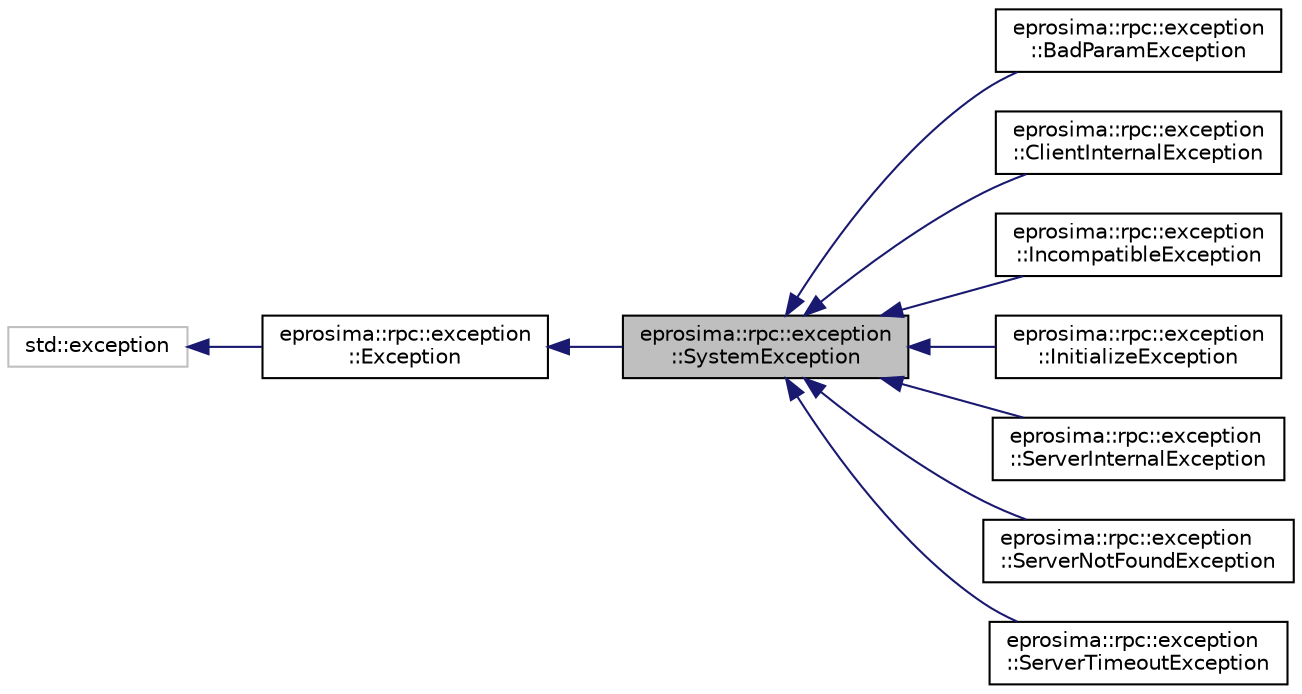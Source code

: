 digraph "eprosima::rpc::exception::SystemException"
{
  edge [fontname="Helvetica",fontsize="10",labelfontname="Helvetica",labelfontsize="10"];
  node [fontname="Helvetica",fontsize="10",shape=record];
  rankdir="LR";
  Node1 [label="eprosima::rpc::exception\l::SystemException",height=0.2,width=0.4,color="black", fillcolor="grey75", style="filled" fontcolor="black"];
  Node2 -> Node1 [dir="back",color="midnightblue",fontsize="10",style="solid",fontname="Helvetica"];
  Node2 [label="eprosima::rpc::exception\l::Exception",height=0.2,width=0.4,color="black", fillcolor="white", style="filled",URL="$classeprosima_1_1rpc_1_1exception_1_1_exception.html",tooltip="This abstract class is used to create exceptions. "];
  Node3 -> Node2 [dir="back",color="midnightblue",fontsize="10",style="solid",fontname="Helvetica"];
  Node3 [label="std::exception",height=0.2,width=0.4,color="grey75", fillcolor="white", style="filled"];
  Node1 -> Node4 [dir="back",color="midnightblue",fontsize="10",style="solid",fontname="Helvetica"];
  Node4 [label="eprosima::rpc::exception\l::BadParamException",height=0.2,width=0.4,color="black", fillcolor="white", style="filled",URL="$classeprosima_1_1rpc_1_1exception_1_1_bad_param_exception.html",tooltip="This class is thrown as an exception when there is some bad paremeter in a object. "];
  Node1 -> Node5 [dir="back",color="midnightblue",fontsize="10",style="solid",fontname="Helvetica"];
  Node5 [label="eprosima::rpc::exception\l::ClientInternalException",height=0.2,width=0.4,color="black", fillcolor="white", style="filled",URL="$classeprosima_1_1rpc_1_1exception_1_1_client_internal_exception.html",tooltip="This class is thrown as an exception when there is an error in the proxy side. "];
  Node1 -> Node6 [dir="back",color="midnightblue",fontsize="10",style="solid",fontname="Helvetica"];
  Node6 [label="eprosima::rpc::exception\l::IncompatibleException",height=0.2,width=0.4,color="black", fillcolor="white", style="filled",URL="$classeprosima_1_1rpc_1_1exception_1_1_incompatible_exception.html",tooltip="This class is thrown as an exception when a selected protocol and transport are incompatible. "];
  Node1 -> Node7 [dir="back",color="midnightblue",fontsize="10",style="solid",fontname="Helvetica"];
  Node7 [label="eprosima::rpc::exception\l::InitializeException",height=0.2,width=0.4,color="black", fillcolor="white", style="filled",URL="$classeprosima_1_1rpc_1_1exception_1_1_initialize_exception.html",tooltip="This class is thrown as an exception when there is an error initializating an object. "];
  Node1 -> Node8 [dir="back",color="midnightblue",fontsize="10",style="solid",fontname="Helvetica"];
  Node8 [label="eprosima::rpc::exception\l::ServerInternalException",height=0.2,width=0.4,color="black", fillcolor="white", style="filled",URL="$classeprosima_1_1rpc_1_1exception_1_1_server_internal_exception.html",tooltip="This class is thrown as an exception when there is an error in the server side. "];
  Node1 -> Node9 [dir="back",color="midnightblue",fontsize="10",style="solid",fontname="Helvetica"];
  Node9 [label="eprosima::rpc::exception\l::ServerNotFoundException",height=0.2,width=0.4,color="black", fillcolor="white", style="filled",URL="$classeprosima_1_1rpc_1_1exception_1_1_server_not_found_exception.html",tooltip="This class is thrown as an exception when the server is not found. "];
  Node1 -> Node10 [dir="back",color="midnightblue",fontsize="10",style="solid",fontname="Helvetica"];
  Node10 [label="eprosima::rpc::exception\l::ServerTimeoutException",height=0.2,width=0.4,color="black", fillcolor="white", style="filled",URL="$classeprosima_1_1rpc_1_1exception_1_1_server_timeout_exception.html",tooltip="This class is thrown as an exception when the remote procedure call exceeds the maximum time..."];
}
